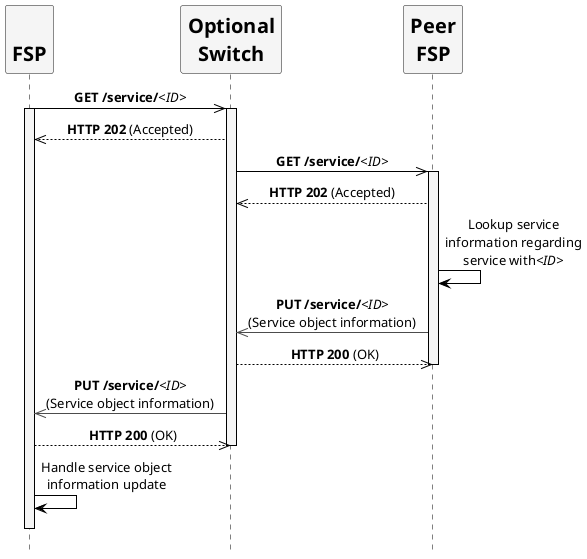 /'*****
License
--------------
Copyright © 2017 Bill & Melinda Gates Foundation
The Mojaloop files are made available by the Bill & Melinda Gates Foundation under the Apache License, Version 2.0 (the "License") and you may not use these files except in compliance with the License. You may obtain a copy of the License at
http://www.apache.org/licenses/LICENSE-2.0
Unless required by applicable law or agreed to in writing, the Mojaloop files are distributed on an "AS IS" BASIS, WITHOUT WARRANTIES OR CONDITIONS OF ANY KIND, either express or implied. See the License for the specific language governing permissions and limitations under the License.
Contributors
--------------
This is the official list of the Mojaloop project contributors for this file.
Names of the original copyright holders (individuals or organizations)
should be listed with a '*' in the first column. People who have
contributed from an organization can be listed under the organization
that actually holds the copyright for their contributions (see the
Gates Foundation organization for an example). Those individuals should have
their names indented and be marked with a '-'. Email address can be added
optionally within square brackets <email>.
* Gates Foundation

- Name Surname <name.surname@gatesfoundation.com>
--------------
******'/

@startuml
' declare skinparam
skinparam sequenceMessageAlign center
skinparam shadowing false
skinparam defaultFontName Verdana
skinparam monochrome true
skinparam SequenceLifeLineBackgroundColor WhiteSmoke
skinparam SequenceLifeLineBorderColor Black
skinparam ParticipantFontStyle Bold
skinparam ParticipantFontSize 20
skinparam ParticipantBackgroundColor WhiteSmoke
skinparam ArrowColor Black

hide footbox

' declare title
' title HTTP GET call flow

' Actor Keys:
' participant - FSP, Peer FSP and Optional Switch

' declare actors
participant "\nFSP" as FSP
participant "Optional\nSwitch" as Switch
participant "Peer\nFSP" as PEERFSP

' start flow
FSP ->> Switch: **GET /service/**//<ID>//
activate FSP
activate Switch
FSP <<-- Switch: **HTTP 202** (Accepted)
Switch ->> PEERFSP: **GET /service/**//<ID>//
activate PEERFSP
Switch <<-- PEERFSP: **HTTP 202** (Accepted)
PEERFSP -> PEERFSP: Lookup service\ninformation regarding\nservice with//<ID>//
Switch <<[#Red]- PEERFSP: **PUT /service/**//<ID>//\n(Service object information)
Switch -->> PEERFSP: **HTTP 200** (OK)
deactivate PEERFSP
FSP <<[#Red]- Switch: **PUT /service/**//<ID>//\n(Service object information)
FSP -->> Switch: **HTTP 200** (OK)
deactivate Switch
FSP -> FSP: Handle service object\ninformation update
FSP -[hidden]> FSP
deactivate FSP
@enduml
